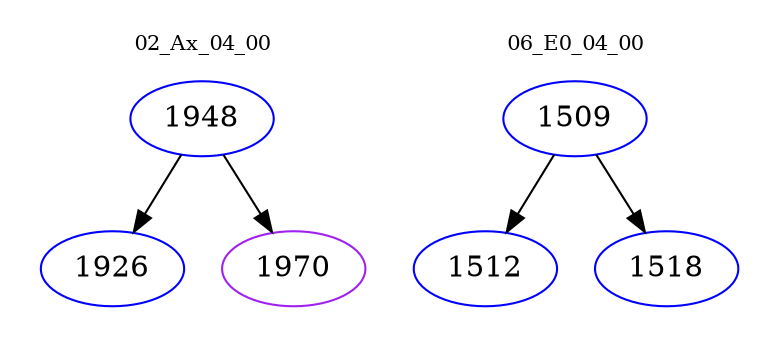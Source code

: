 digraph{
subgraph cluster_0 {
color = white
label = "02_Ax_04_00";
fontsize=10;
T0_1948 [label="1948", color="blue"]
T0_1948 -> T0_1926 [color="black"]
T0_1926 [label="1926", color="blue"]
T0_1948 -> T0_1970 [color="black"]
T0_1970 [label="1970", color="purple"]
}
subgraph cluster_1 {
color = white
label = "06_E0_04_00";
fontsize=10;
T1_1509 [label="1509", color="blue"]
T1_1509 -> T1_1512 [color="black"]
T1_1512 [label="1512", color="blue"]
T1_1509 -> T1_1518 [color="black"]
T1_1518 [label="1518", color="blue"]
}
}
